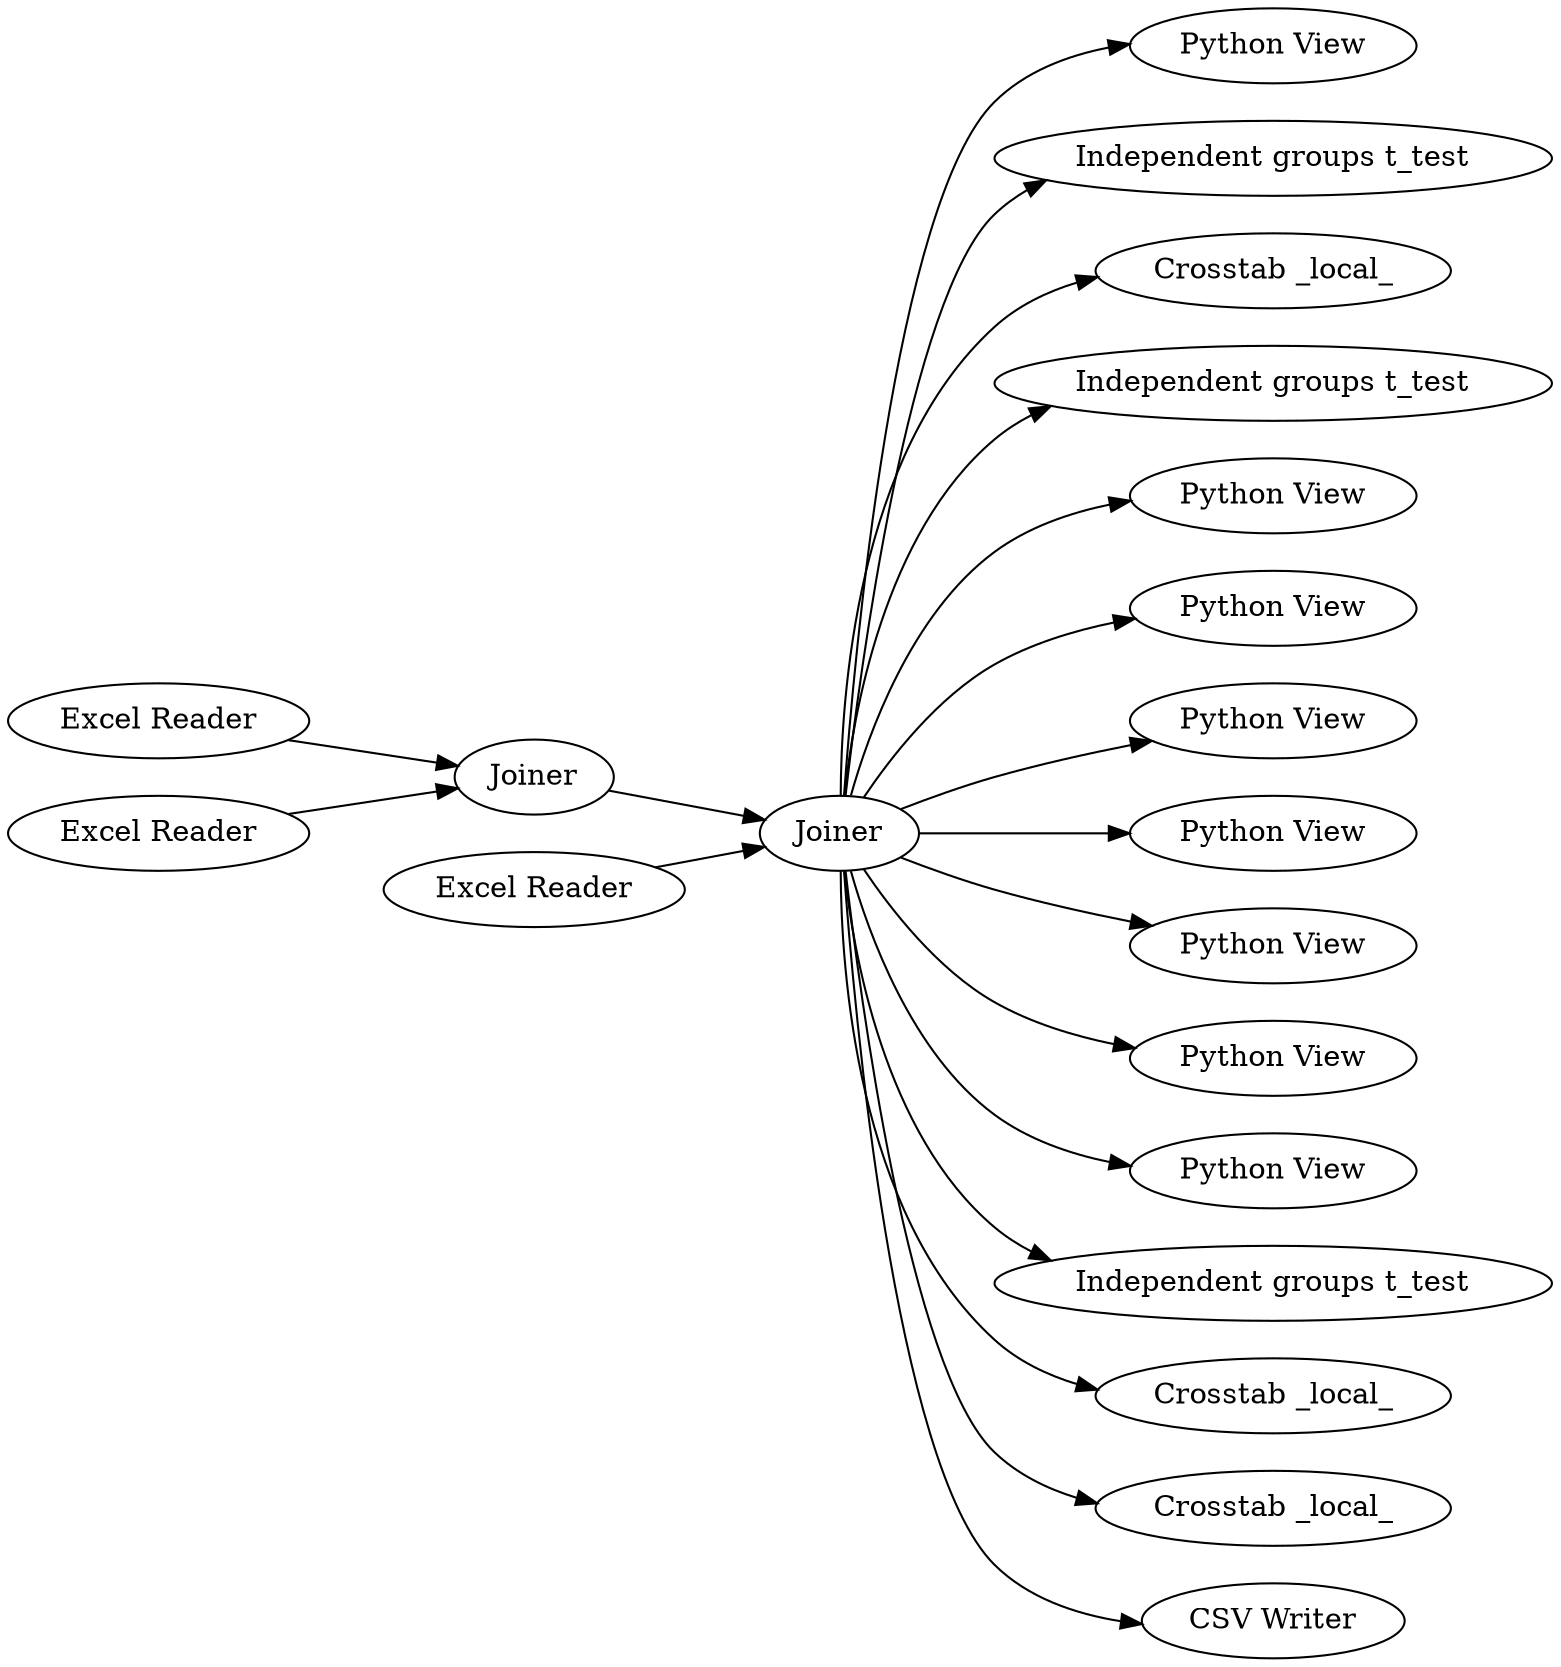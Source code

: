 digraph {
	4 [label="Excel Reader"]
	5 [label="Excel Reader"]
	6 [label="Excel Reader"]
	7 [label=Joiner]
	8 [label=Joiner]
	21 [label="Python View"]
	25 [label="Independent groups t_test"]
	27 [label="Crosstab _local_"]
	32 [label="Independent groups t_test"]
	39 [label="Python View"]
	40 [label="Python View"]
	42 [label="Python View"]
	43 [label="Python View"]
	44 [label="Python View"]
	45 [label="Python View"]
	46 [label="Python View"]
	47 [label="Independent groups t_test"]
	50 [label="Crosstab _local_"]
	51 [label="Crosstab _local_"]
	52 [label="CSV Writer"]
	4 -> 7
	5 -> 8
	6 -> 7
	7 -> 8
	8 -> 40
	8 -> 42
	8 -> 43
	8 -> 44
	8 -> 45
	8 -> 46
	8 -> 47
	8 -> 32
	8 -> 39
	8 -> 25
	8 -> 27
	8 -> 50
	8 -> 51
	8 -> 52
	8 -> 21
	rankdir=LR
}
